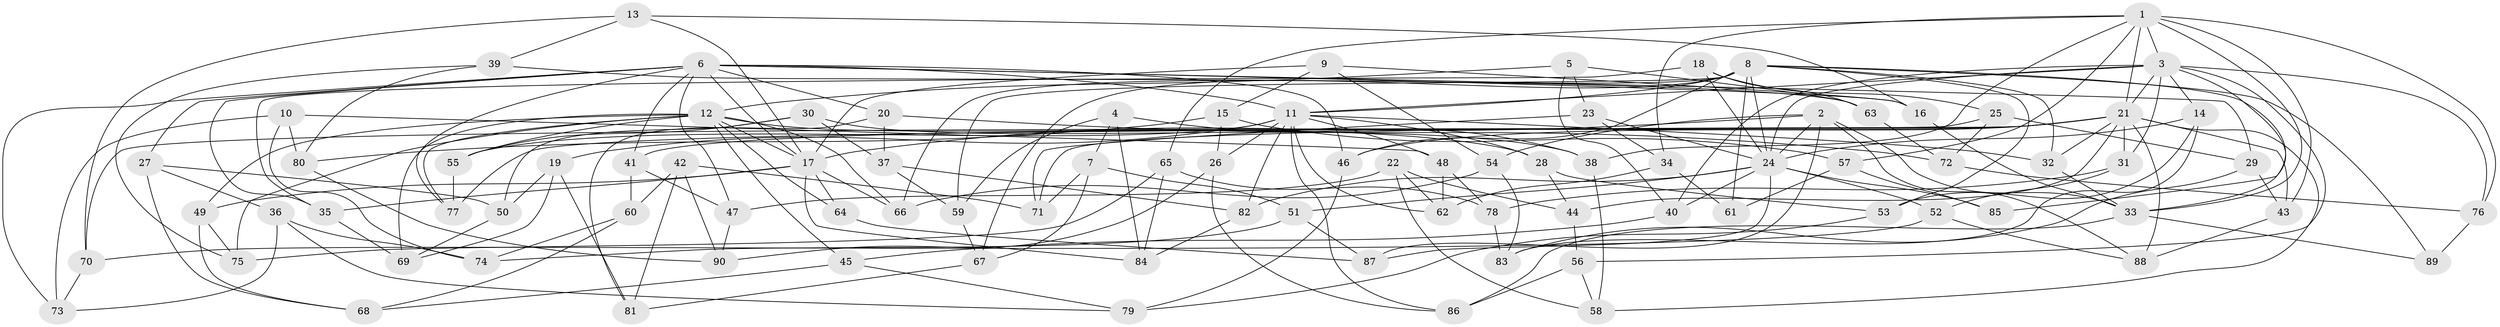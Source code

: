 // original degree distribution, {4: 1.0}
// Generated by graph-tools (version 1.1) at 2025/53/03/04/25 22:53:44]
// undirected, 90 vertices, 212 edges
graph export_dot {
  node [color=gray90,style=filled];
  1;
  2;
  3;
  4;
  5;
  6;
  7;
  8;
  9;
  10;
  11;
  12;
  13;
  14;
  15;
  16;
  17;
  18;
  19;
  20;
  21;
  22;
  23;
  24;
  25;
  26;
  27;
  28;
  29;
  30;
  31;
  32;
  33;
  34;
  35;
  36;
  37;
  38;
  39;
  40;
  41;
  42;
  43;
  44;
  45;
  46;
  47;
  48;
  49;
  50;
  51;
  52;
  53;
  54;
  55;
  56;
  57;
  58;
  59;
  60;
  61;
  62;
  63;
  64;
  65;
  66;
  67;
  68;
  69;
  70;
  71;
  72;
  73;
  74;
  75;
  76;
  77;
  78;
  79;
  80;
  81;
  82;
  83;
  84;
  85;
  86;
  87;
  88;
  89;
  90;
  1 -- 3 [weight=2.0];
  1 -- 21 [weight=1.0];
  1 -- 33 [weight=1.0];
  1 -- 34 [weight=1.0];
  1 -- 38 [weight=1.0];
  1 -- 43 [weight=1.0];
  1 -- 57 [weight=1.0];
  1 -- 65 [weight=1.0];
  1 -- 76 [weight=1.0];
  2 -- 17 [weight=1.0];
  2 -- 24 [weight=1.0];
  2 -- 33 [weight=1.0];
  2 -- 54 [weight=1.0];
  2 -- 87 [weight=1.0];
  2 -- 88 [weight=1.0];
  3 -- 11 [weight=1.0];
  3 -- 14 [weight=1.0];
  3 -- 21 [weight=1.0];
  3 -- 24 [weight=1.0];
  3 -- 31 [weight=1.0];
  3 -- 40 [weight=1.0];
  3 -- 56 [weight=1.0];
  3 -- 76 [weight=1.0];
  3 -- 85 [weight=2.0];
  4 -- 7 [weight=1.0];
  4 -- 38 [weight=1.0];
  4 -- 59 [weight=1.0];
  4 -- 84 [weight=1.0];
  5 -- 12 [weight=1.0];
  5 -- 23 [weight=1.0];
  5 -- 40 [weight=1.0];
  5 -- 63 [weight=1.0];
  6 -- 11 [weight=1.0];
  6 -- 16 [weight=1.0];
  6 -- 17 [weight=1.0];
  6 -- 20 [weight=1.0];
  6 -- 27 [weight=1.0];
  6 -- 29 [weight=1.0];
  6 -- 35 [weight=1.0];
  6 -- 41 [weight=1.0];
  6 -- 46 [weight=1.0];
  6 -- 47 [weight=1.0];
  6 -- 73 [weight=1.0];
  6 -- 77 [weight=1.0];
  7 -- 51 [weight=1.0];
  7 -- 67 [weight=1.0];
  7 -- 71 [weight=1.0];
  8 -- 11 [weight=1.0];
  8 -- 24 [weight=1.0];
  8 -- 32 [weight=1.0];
  8 -- 33 [weight=1.0];
  8 -- 46 [weight=1.0];
  8 -- 53 [weight=1.0];
  8 -- 59 [weight=1.0];
  8 -- 61 [weight=2.0];
  8 -- 66 [weight=1.0];
  8 -- 67 [weight=1.0];
  8 -- 89 [weight=1.0];
  9 -- 15 [weight=1.0];
  9 -- 16 [weight=1.0];
  9 -- 17 [weight=1.0];
  9 -- 54 [weight=1.0];
  10 -- 48 [weight=1.0];
  10 -- 73 [weight=1.0];
  10 -- 74 [weight=1.0];
  10 -- 80 [weight=1.0];
  11 -- 19 [weight=1.0];
  11 -- 26 [weight=1.0];
  11 -- 28 [weight=1.0];
  11 -- 32 [weight=1.0];
  11 -- 48 [weight=1.0];
  11 -- 55 [weight=1.0];
  11 -- 62 [weight=1.0];
  11 -- 82 [weight=1.0];
  11 -- 86 [weight=1.0];
  12 -- 17 [weight=1.0];
  12 -- 28 [weight=1.0];
  12 -- 45 [weight=1.0];
  12 -- 49 [weight=1.0];
  12 -- 55 [weight=1.0];
  12 -- 64 [weight=2.0];
  12 -- 66 [weight=1.0];
  12 -- 69 [weight=1.0];
  12 -- 75 [weight=1.0];
  12 -- 77 [weight=1.0];
  13 -- 16 [weight=1.0];
  13 -- 17 [weight=1.0];
  13 -- 39 [weight=1.0];
  13 -- 70 [weight=1.0];
  14 -- 24 [weight=1.0];
  14 -- 53 [weight=1.0];
  14 -- 83 [weight=1.0];
  15 -- 26 [weight=1.0];
  15 -- 57 [weight=1.0];
  15 -- 80 [weight=1.0];
  16 -- 33 [weight=1.0];
  17 -- 35 [weight=1.0];
  17 -- 49 [weight=1.0];
  17 -- 64 [weight=1.0];
  17 -- 66 [weight=1.0];
  17 -- 84 [weight=1.0];
  18 -- 24 [weight=1.0];
  18 -- 25 [weight=1.0];
  18 -- 35 [weight=1.0];
  18 -- 63 [weight=1.0];
  19 -- 50 [weight=1.0];
  19 -- 69 [weight=1.0];
  19 -- 81 [weight=1.0];
  20 -- 37 [weight=1.0];
  20 -- 72 [weight=1.0];
  20 -- 81 [weight=1.0];
  21 -- 31 [weight=1.0];
  21 -- 32 [weight=1.0];
  21 -- 41 [weight=1.0];
  21 -- 43 [weight=1.0];
  21 -- 44 [weight=1.0];
  21 -- 46 [weight=1.0];
  21 -- 58 [weight=1.0];
  21 -- 71 [weight=1.0];
  21 -- 77 [weight=1.0];
  21 -- 88 [weight=1.0];
  22 -- 44 [weight=1.0];
  22 -- 47 [weight=1.0];
  22 -- 58 [weight=1.0];
  22 -- 62 [weight=1.0];
  23 -- 24 [weight=1.0];
  23 -- 34 [weight=1.0];
  23 -- 71 [weight=1.0];
  24 -- 40 [weight=1.0];
  24 -- 51 [weight=1.0];
  24 -- 52 [weight=1.0];
  24 -- 82 [weight=1.0];
  24 -- 85 [weight=1.0];
  24 -- 87 [weight=1.0];
  25 -- 29 [weight=1.0];
  25 -- 70 [weight=1.0];
  25 -- 72 [weight=1.0];
  26 -- 86 [weight=1.0];
  26 -- 90 [weight=1.0];
  27 -- 36 [weight=1.0];
  27 -- 50 [weight=1.0];
  27 -- 68 [weight=1.0];
  28 -- 44 [weight=1.0];
  28 -- 53 [weight=1.0];
  29 -- 43 [weight=1.0];
  29 -- 83 [weight=1.0];
  30 -- 37 [weight=1.0];
  30 -- 38 [weight=1.0];
  30 -- 50 [weight=1.0];
  30 -- 55 [weight=1.0];
  31 -- 52 [weight=1.0];
  31 -- 78 [weight=1.0];
  32 -- 33 [weight=1.0];
  33 -- 86 [weight=1.0];
  33 -- 89 [weight=2.0];
  34 -- 61 [weight=1.0];
  34 -- 62 [weight=1.0];
  35 -- 69 [weight=1.0];
  36 -- 73 [weight=1.0];
  36 -- 74 [weight=1.0];
  36 -- 79 [weight=1.0];
  37 -- 59 [weight=1.0];
  37 -- 82 [weight=1.0];
  38 -- 58 [weight=1.0];
  39 -- 63 [weight=1.0];
  39 -- 75 [weight=1.0];
  39 -- 80 [weight=1.0];
  40 -- 45 [weight=1.0];
  41 -- 47 [weight=1.0];
  41 -- 60 [weight=1.0];
  42 -- 60 [weight=1.0];
  42 -- 71 [weight=1.0];
  42 -- 81 [weight=1.0];
  42 -- 90 [weight=1.0];
  43 -- 88 [weight=1.0];
  44 -- 56 [weight=1.0];
  45 -- 68 [weight=1.0];
  45 -- 79 [weight=1.0];
  46 -- 79 [weight=1.0];
  47 -- 90 [weight=1.0];
  48 -- 62 [weight=1.0];
  48 -- 78 [weight=1.0];
  49 -- 68 [weight=1.0];
  49 -- 75 [weight=1.0];
  50 -- 69 [weight=1.0];
  51 -- 74 [weight=1.0];
  51 -- 87 [weight=1.0];
  52 -- 70 [weight=1.0];
  52 -- 88 [weight=1.0];
  53 -- 79 [weight=1.0];
  54 -- 66 [weight=1.0];
  54 -- 83 [weight=1.0];
  55 -- 77 [weight=1.0];
  56 -- 58 [weight=1.0];
  56 -- 86 [weight=1.0];
  57 -- 61 [weight=1.0];
  57 -- 85 [weight=1.0];
  59 -- 67 [weight=1.0];
  60 -- 68 [weight=1.0];
  60 -- 74 [weight=1.0];
  63 -- 72 [weight=1.0];
  64 -- 87 [weight=1.0];
  65 -- 75 [weight=1.0];
  65 -- 78 [weight=1.0];
  65 -- 84 [weight=1.0];
  67 -- 81 [weight=1.0];
  70 -- 73 [weight=1.0];
  72 -- 76 [weight=1.0];
  76 -- 89 [weight=1.0];
  78 -- 83 [weight=1.0];
  80 -- 90 [weight=1.0];
  82 -- 84 [weight=1.0];
}
